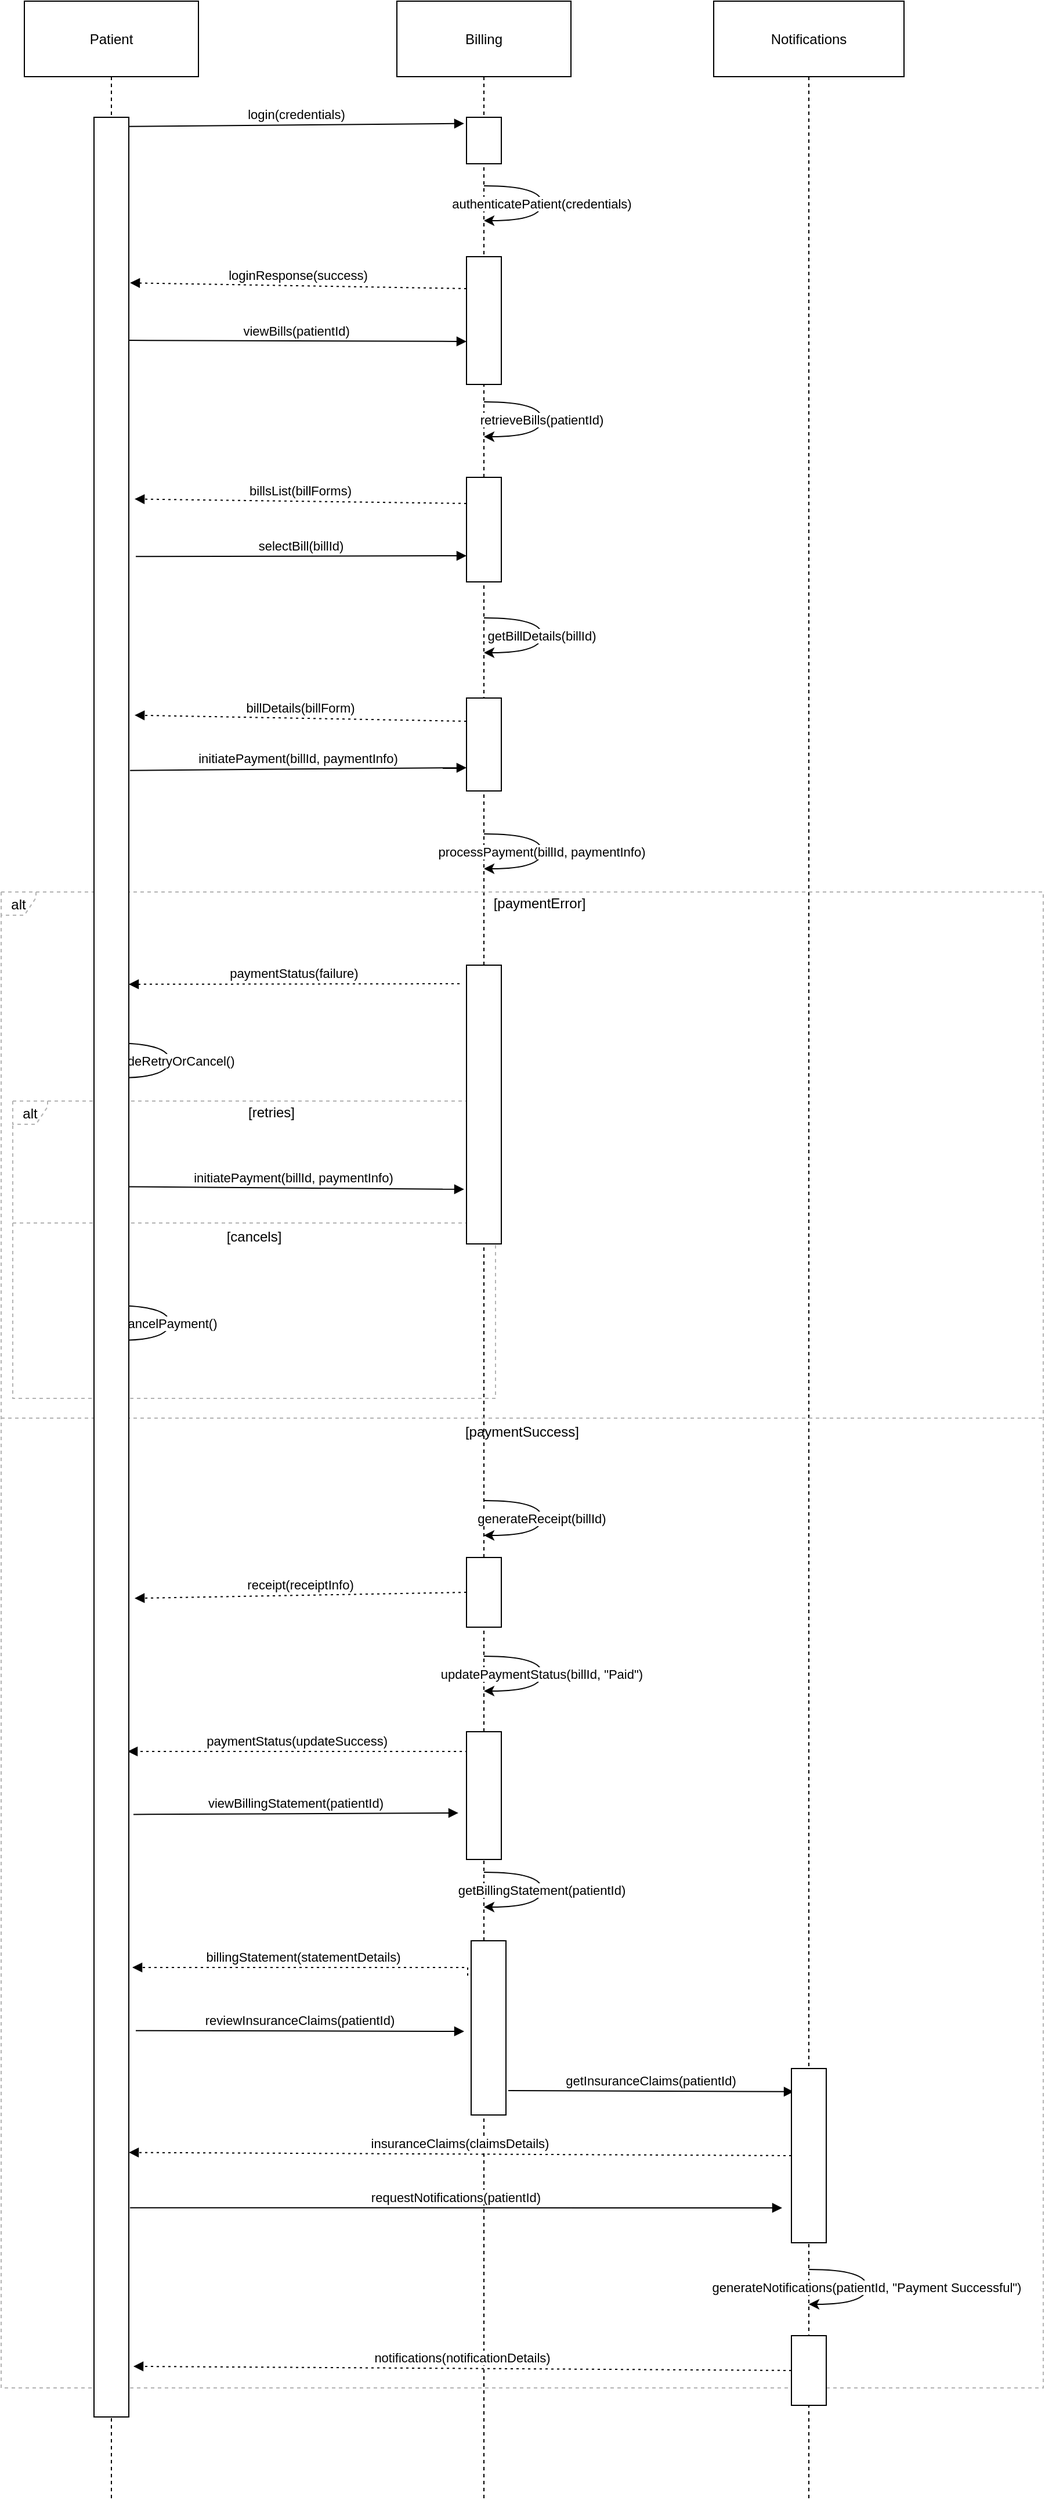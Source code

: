 <mxfile version="22.1.11" type="device">
  <diagram name="第 1 页" id="JB96hzalT-PHzTR9rZ6N">
    <mxGraphModel dx="1434" dy="-3930" grid="1" gridSize="10" guides="1" tooltips="1" connect="1" arrows="1" fold="1" page="1" pageScale="1" pageWidth="827" pageHeight="1169" math="0" shadow="0">
      <root>
        <mxCell id="0" />
        <mxCell id="1" parent="0" />
        <mxCell id="LJgANaCoyNPMsnwmoq_h-169" value="Patient" style="shape=umlLifeline;perimeter=lifelinePerimeter;whiteSpace=wrap;container=1;dropTarget=0;collapsible=0;recursiveResize=0;outlineConnect=0;portConstraint=eastwest;newEdgeStyle={&quot;edgeStyle&quot;:&quot;elbowEdgeStyle&quot;,&quot;elbow&quot;:&quot;vertical&quot;,&quot;curved&quot;:0,&quot;rounded&quot;:0};size=65;" vertex="1" parent="1">
          <mxGeometry x="35" y="5440" width="150" height="2150" as="geometry" />
        </mxCell>
        <mxCell id="LJgANaCoyNPMsnwmoq_h-170" value="Billing" style="shape=umlLifeline;perimeter=lifelinePerimeter;whiteSpace=wrap;container=1;dropTarget=0;collapsible=0;recursiveResize=0;outlineConnect=0;portConstraint=eastwest;newEdgeStyle={&quot;edgeStyle&quot;:&quot;elbowEdgeStyle&quot;,&quot;elbow&quot;:&quot;vertical&quot;,&quot;curved&quot;:0,&quot;rounded&quot;:0};size=65;" vertex="1" parent="1">
          <mxGeometry x="356" y="5440" width="150" height="2150" as="geometry" />
        </mxCell>
        <mxCell id="LJgANaCoyNPMsnwmoq_h-171" value="Notifications" style="shape=umlLifeline;perimeter=lifelinePerimeter;whiteSpace=wrap;container=1;dropTarget=0;collapsible=0;recursiveResize=0;outlineConnect=0;portConstraint=eastwest;newEdgeStyle={&quot;edgeStyle&quot;:&quot;elbowEdgeStyle&quot;,&quot;elbow&quot;:&quot;vertical&quot;,&quot;curved&quot;:0,&quot;rounded&quot;:0};size=65;" vertex="1" parent="1">
          <mxGeometry x="629" y="5440" width="164" height="2150" as="geometry" />
        </mxCell>
        <mxCell id="LJgANaCoyNPMsnwmoq_h-172" value="alt" style="shape=umlFrame;dashed=1;pointerEvents=0;dropTarget=0;strokeColor=#B3B3B3;height=20;width=30" vertex="1" parent="1">
          <mxGeometry x="25" y="6387" width="416" height="256" as="geometry" />
        </mxCell>
        <mxCell id="LJgANaCoyNPMsnwmoq_h-173" value="[retries]" style="text;strokeColor=none;fillColor=none;align=center;verticalAlign=middle;whiteSpace=wrap;" vertex="1" parent="LJgANaCoyNPMsnwmoq_h-172">
          <mxGeometry x="30" width="386" height="20" as="geometry" />
        </mxCell>
        <mxCell id="LJgANaCoyNPMsnwmoq_h-174" value="[cancels]" style="shape=line;dashed=1;whiteSpace=wrap;verticalAlign=top;labelPosition=center;verticalLabelPosition=middle;align=center;strokeColor=#B3B3B3;" vertex="1" parent="LJgANaCoyNPMsnwmoq_h-172">
          <mxGeometry y="103" width="416" height="4" as="geometry" />
        </mxCell>
        <mxCell id="LJgANaCoyNPMsnwmoq_h-175" value="alt" style="shape=umlFrame;dashed=1;pointerEvents=0;dropTarget=0;strokeColor=#B3B3B3;height=20;width=30" vertex="1" parent="1">
          <mxGeometry x="15" y="6207" width="898" height="1288" as="geometry" />
        </mxCell>
        <mxCell id="LJgANaCoyNPMsnwmoq_h-176" value="[paymentError]" style="text;strokeColor=none;fillColor=none;align=center;verticalAlign=middle;whiteSpace=wrap;" vertex="1" parent="LJgANaCoyNPMsnwmoq_h-175">
          <mxGeometry x="30" width="868" height="20" as="geometry" />
        </mxCell>
        <mxCell id="LJgANaCoyNPMsnwmoq_h-177" value="[paymentSuccess]" style="shape=line;dashed=1;whiteSpace=wrap;verticalAlign=top;labelPosition=center;verticalLabelPosition=middle;align=center;strokeColor=#B3B3B3;" vertex="1" parent="LJgANaCoyNPMsnwmoq_h-175">
          <mxGeometry y="451" width="898" height="4" as="geometry" />
        </mxCell>
        <mxCell id="LJgANaCoyNPMsnwmoq_h-178" value="login(credentials)" style="verticalAlign=bottom;endArrow=block;elbow=vertical;rounded=0;exitX=1;exitY=0.004;exitDx=0;exitDy=0;exitPerimeter=0;entryX=-0.067;entryY=0.133;entryDx=0;entryDy=0;entryPerimeter=0;" edge="1" parent="1" source="LJgANaCoyNPMsnwmoq_h-206" target="LJgANaCoyNPMsnwmoq_h-207">
          <mxGeometry relative="1" as="geometry" />
        </mxCell>
        <mxCell id="LJgANaCoyNPMsnwmoq_h-179" value="authenticatePatient(credentials)" style="curved=1;rounded=0;" edge="1" parent="1" source="LJgANaCoyNPMsnwmoq_h-170" target="LJgANaCoyNPMsnwmoq_h-170">
          <mxGeometry relative="1" as="geometry">
            <Array as="points">
              <mxPoint x="481" y="5599" />
              <mxPoint x="481" y="5629" />
            </Array>
          </mxGeometry>
        </mxCell>
        <mxCell id="LJgANaCoyNPMsnwmoq_h-180" value="loginResponse(success)" style="verticalAlign=bottom;endArrow=block;elbow=vertical;rounded=0;dashed=1;dashPattern=2 3;entryX=1.033;entryY=0.072;entryDx=0;entryDy=0;entryPerimeter=0;exitX=0;exitY=0.25;exitDx=0;exitDy=0;" edge="1" parent="1" source="LJgANaCoyNPMsnwmoq_h-209" target="LJgANaCoyNPMsnwmoq_h-206">
          <mxGeometry relative="1" as="geometry" />
        </mxCell>
        <mxCell id="LJgANaCoyNPMsnwmoq_h-181" value="viewBills(patientId)" style="verticalAlign=bottom;endArrow=block;edgeStyle=elbowEdgeStyle;elbow=vertical;curved=0;rounded=0;exitX=0.967;exitY=0.097;exitDx=0;exitDy=0;exitPerimeter=0;entryX=0;entryY=0.664;entryDx=0;entryDy=0;entryPerimeter=0;" edge="1" parent="1" source="LJgANaCoyNPMsnwmoq_h-206" target="LJgANaCoyNPMsnwmoq_h-209">
          <mxGeometry relative="1" as="geometry">
            <Array as="points">
              <mxPoint x="281" y="5733" />
            </Array>
          </mxGeometry>
        </mxCell>
        <mxCell id="LJgANaCoyNPMsnwmoq_h-182" value="retrieveBills(patientId)" style="curved=1;rounded=0;" edge="1" parent="1" source="LJgANaCoyNPMsnwmoq_h-170" target="LJgANaCoyNPMsnwmoq_h-170">
          <mxGeometry relative="1" as="geometry">
            <Array as="points">
              <mxPoint x="481" y="5785" />
              <mxPoint x="481" y="5815" />
            </Array>
          </mxGeometry>
        </mxCell>
        <mxCell id="LJgANaCoyNPMsnwmoq_h-183" value="billsList(billForms)" style="verticalAlign=bottom;endArrow=block;elbow=vertical;rounded=0;dashed=1;dashPattern=2 3;entryX=1.167;entryY=0.166;entryDx=0;entryDy=0;entryPerimeter=0;exitX=0;exitY=0.25;exitDx=0;exitDy=0;" edge="1" parent="1" source="LJgANaCoyNPMsnwmoq_h-210" target="LJgANaCoyNPMsnwmoq_h-206">
          <mxGeometry relative="1" as="geometry" />
        </mxCell>
        <mxCell id="LJgANaCoyNPMsnwmoq_h-184" value="selectBill(billId)" style="verticalAlign=bottom;endArrow=block;elbow=vertical;rounded=0;exitX=1.2;exitY=0.191;exitDx=0;exitDy=0;exitPerimeter=0;entryX=0;entryY=0.75;entryDx=0;entryDy=0;" edge="1" parent="1" source="LJgANaCoyNPMsnwmoq_h-206" target="LJgANaCoyNPMsnwmoq_h-210">
          <mxGeometry relative="1" as="geometry" />
        </mxCell>
        <mxCell id="LJgANaCoyNPMsnwmoq_h-185" value="getBillDetails(billId)" style="curved=1;rounded=0;" edge="1" parent="1" source="LJgANaCoyNPMsnwmoq_h-170" target="LJgANaCoyNPMsnwmoq_h-170">
          <mxGeometry relative="1" as="geometry">
            <Array as="points">
              <mxPoint x="481" y="5971" />
              <mxPoint x="481" y="6001" />
            </Array>
          </mxGeometry>
        </mxCell>
        <mxCell id="LJgANaCoyNPMsnwmoq_h-186" value="billDetails(billForm)" style="verticalAlign=bottom;endArrow=block;elbow=vertical;rounded=0;dashed=1;dashPattern=2 3;entryX=1.167;entryY=0.26;entryDx=0;entryDy=0;entryPerimeter=0;exitX=0;exitY=0.25;exitDx=0;exitDy=0;" edge="1" parent="1" source="LJgANaCoyNPMsnwmoq_h-211" target="LJgANaCoyNPMsnwmoq_h-206">
          <mxGeometry relative="1" as="geometry" />
        </mxCell>
        <mxCell id="LJgANaCoyNPMsnwmoq_h-187" value="initiatePayment(billId, paymentInfo)" style="verticalAlign=bottom;endArrow=block;elbow=vertical;rounded=0;exitX=1.033;exitY=0.284;exitDx=0;exitDy=0;exitPerimeter=0;entryX=0;entryY=0.75;entryDx=0;entryDy=0;" edge="1" parent="1" source="LJgANaCoyNPMsnwmoq_h-206" target="LJgANaCoyNPMsnwmoq_h-211">
          <mxGeometry relative="1" as="geometry" />
        </mxCell>
        <mxCell id="LJgANaCoyNPMsnwmoq_h-188" value="processPayment(billId, paymentInfo)" style="curved=1;rounded=0;" edge="1" parent="1" source="LJgANaCoyNPMsnwmoq_h-170" target="LJgANaCoyNPMsnwmoq_h-170">
          <mxGeometry relative="1" as="geometry">
            <Array as="points">
              <mxPoint x="481" y="6157" />
              <mxPoint x="481" y="6187" />
            </Array>
          </mxGeometry>
        </mxCell>
        <mxCell id="LJgANaCoyNPMsnwmoq_h-189" value="paymentStatus(failure)" style="verticalAlign=bottom;endArrow=block;elbow=vertical;rounded=0;dashed=1;dashPattern=2 3;entryX=1;entryY=0.377;entryDx=0;entryDy=0;entryPerimeter=0;" edge="1" parent="1" target="LJgANaCoyNPMsnwmoq_h-206">
          <mxGeometry relative="1" as="geometry">
            <mxPoint x="410" y="6286" as="sourcePoint" />
          </mxGeometry>
        </mxCell>
        <mxCell id="LJgANaCoyNPMsnwmoq_h-190" value="decideRetryOrCancel()" style="curved=1;rounded=0;" edge="1" parent="1" source="LJgANaCoyNPMsnwmoq_h-169" target="LJgANaCoyNPMsnwmoq_h-169">
          <mxGeometry relative="1" as="geometry">
            <Array as="points">
              <mxPoint x="160" y="6337" />
              <mxPoint x="160" y="6367" />
            </Array>
          </mxGeometry>
        </mxCell>
        <mxCell id="LJgANaCoyNPMsnwmoq_h-191" value="initiatePayment(billId, paymentInfo)" style="verticalAlign=bottom;endArrow=block;elbow=vertical;rounded=0;exitX=0.833;exitY=0.465;exitDx=0;exitDy=0;exitPerimeter=0;entryX=-0.067;entryY=0.804;entryDx=0;entryDy=0;entryPerimeter=0;" edge="1" parent="1" source="LJgANaCoyNPMsnwmoq_h-206" target="LJgANaCoyNPMsnwmoq_h-213">
          <mxGeometry relative="1" as="geometry" />
        </mxCell>
        <mxCell id="LJgANaCoyNPMsnwmoq_h-192" value="cancelPayment()" style="curved=1;rounded=0;" edge="1" parent="1" source="LJgANaCoyNPMsnwmoq_h-169" target="LJgANaCoyNPMsnwmoq_h-169">
          <mxGeometry relative="1" as="geometry">
            <Array as="points">
              <mxPoint x="160" y="6563" />
              <mxPoint x="160" y="6593" />
            </Array>
          </mxGeometry>
        </mxCell>
        <mxCell id="LJgANaCoyNPMsnwmoq_h-193" value="generateReceipt(billId)" style="curved=1;rounded=0;" edge="1" parent="1" source="LJgANaCoyNPMsnwmoq_h-170" target="LJgANaCoyNPMsnwmoq_h-170">
          <mxGeometry relative="1" as="geometry">
            <Array as="points">
              <mxPoint x="481" y="6731" />
              <mxPoint x="481" y="6761" />
            </Array>
          </mxGeometry>
        </mxCell>
        <mxCell id="LJgANaCoyNPMsnwmoq_h-194" value="receipt(receiptInfo)" style="verticalAlign=bottom;endArrow=block;elbow=vertical;rounded=0;dashed=1;dashPattern=2 3;entryX=1.167;entryY=0.644;entryDx=0;entryDy=0;entryPerimeter=0;exitX=0;exitY=0.5;exitDx=0;exitDy=0;" edge="1" parent="1" source="LJgANaCoyNPMsnwmoq_h-214" target="LJgANaCoyNPMsnwmoq_h-206">
          <mxGeometry relative="1" as="geometry" />
        </mxCell>
        <mxCell id="LJgANaCoyNPMsnwmoq_h-195" value="updatePaymentStatus(billId, &quot;Paid&quot;)" style="curved=1;rounded=0;" edge="1" parent="1" source="LJgANaCoyNPMsnwmoq_h-170" target="LJgANaCoyNPMsnwmoq_h-170">
          <mxGeometry relative="1" as="geometry">
            <Array as="points">
              <mxPoint x="481" y="6865" />
              <mxPoint x="481" y="6895" />
            </Array>
          </mxGeometry>
        </mxCell>
        <mxCell id="LJgANaCoyNPMsnwmoq_h-196" value="paymentStatus(updateSuccess)" style="verticalAlign=bottom;endArrow=block;edgeStyle=elbowEdgeStyle;elbow=vertical;curved=0;rounded=0;dashed=1;dashPattern=2 3;entryX=0.967;entryY=0.711;entryDx=0;entryDy=0;entryPerimeter=0;exitX=0;exitY=0.145;exitDx=0;exitDy=0;exitPerimeter=0;" edge="1" parent="1" source="LJgANaCoyNPMsnwmoq_h-215" target="LJgANaCoyNPMsnwmoq_h-206">
          <mxGeometry relative="1" as="geometry">
            <Array as="points">
              <mxPoint x="281" y="6947" />
            </Array>
          </mxGeometry>
        </mxCell>
        <mxCell id="LJgANaCoyNPMsnwmoq_h-197" value="viewBillingStatement(patientId)" style="verticalAlign=bottom;endArrow=block;elbow=vertical;rounded=0;exitX=1.133;exitY=0.738;exitDx=0;exitDy=0;exitPerimeter=0;entryX=-0.233;entryY=0.636;entryDx=0;entryDy=0;entryPerimeter=0;" edge="1" parent="1" source="LJgANaCoyNPMsnwmoq_h-206" target="LJgANaCoyNPMsnwmoq_h-215">
          <mxGeometry relative="1" as="geometry" />
        </mxCell>
        <mxCell id="LJgANaCoyNPMsnwmoq_h-198" value="getBillingStatement(patientId)" style="curved=1;rounded=0;" edge="1" parent="1" source="LJgANaCoyNPMsnwmoq_h-170" target="LJgANaCoyNPMsnwmoq_h-170">
          <mxGeometry relative="1" as="geometry">
            <Array as="points">
              <mxPoint x="481" y="7051" />
              <mxPoint x="481" y="7081" />
            </Array>
          </mxGeometry>
        </mxCell>
        <mxCell id="LJgANaCoyNPMsnwmoq_h-199" value="billingStatement(statementDetails)" style="verticalAlign=bottom;endArrow=block;edgeStyle=elbowEdgeStyle;elbow=vertical;curved=0;rounded=0;dashed=1;dashPattern=2 3;entryX=1.1;entryY=0.805;entryDx=0;entryDy=0;entryPerimeter=0;exitX=-0.1;exitY=0.2;exitDx=0;exitDy=0;exitPerimeter=0;" edge="1" parent="1" source="LJgANaCoyNPMsnwmoq_h-216" target="LJgANaCoyNPMsnwmoq_h-206">
          <mxGeometry relative="1" as="geometry">
            <Array as="points">
              <mxPoint x="281" y="7133" />
            </Array>
          </mxGeometry>
        </mxCell>
        <mxCell id="LJgANaCoyNPMsnwmoq_h-200" value="reviewInsuranceClaims(patientId)" style="verticalAlign=bottom;endArrow=block;elbow=vertical;rounded=0;exitX=1.2;exitY=0.832;exitDx=0;exitDy=0;exitPerimeter=0;entryX=-0.2;entryY=0.52;entryDx=0;entryDy=0;entryPerimeter=0;" edge="1" parent="1" source="LJgANaCoyNPMsnwmoq_h-206" target="LJgANaCoyNPMsnwmoq_h-216">
          <mxGeometry relative="1" as="geometry">
            <mxPoint x="390" y="7190" as="targetPoint" />
          </mxGeometry>
        </mxCell>
        <mxCell id="LJgANaCoyNPMsnwmoq_h-201" value="getInsuranceClaims(patientId)" style="verticalAlign=bottom;endArrow=block;elbow=vertical;rounded=0;exitX=1.067;exitY=0.86;exitDx=0;exitDy=0;exitPerimeter=0;entryX=0.067;entryY=0.133;entryDx=0;entryDy=0;entryPerimeter=0;" edge="1" parent="1" source="LJgANaCoyNPMsnwmoq_h-216" target="LJgANaCoyNPMsnwmoq_h-217">
          <mxGeometry relative="1" as="geometry" />
        </mxCell>
        <mxCell id="LJgANaCoyNPMsnwmoq_h-202" value="insuranceClaims(claimsDetails)" style="verticalAlign=bottom;endArrow=block;elbow=vertical;rounded=0;dashed=1;dashPattern=2 3;entryX=1;entryY=0.885;entryDx=0;entryDy=0;entryPerimeter=0;exitX=0;exitY=0.5;exitDx=0;exitDy=0;" edge="1" parent="1" source="LJgANaCoyNPMsnwmoq_h-217" target="LJgANaCoyNPMsnwmoq_h-206">
          <mxGeometry relative="1" as="geometry" />
        </mxCell>
        <mxCell id="LJgANaCoyNPMsnwmoq_h-203" value="requestNotifications(patientId)" style="verticalAlign=bottom;endArrow=block;elbow=vertical;rounded=0;exitX=1.033;exitY=0.909;exitDx=0;exitDy=0;exitPerimeter=0;entryX=-0.267;entryY=0.8;entryDx=0;entryDy=0;entryPerimeter=0;" edge="1" parent="1" source="LJgANaCoyNPMsnwmoq_h-206" target="LJgANaCoyNPMsnwmoq_h-217">
          <mxGeometry relative="1" as="geometry" />
        </mxCell>
        <mxCell id="LJgANaCoyNPMsnwmoq_h-204" value="generateNotifications(patientId, &quot;Payment Successful&quot;)" style="curved=1;rounded=0;" edge="1" parent="1" source="LJgANaCoyNPMsnwmoq_h-171" target="LJgANaCoyNPMsnwmoq_h-171">
          <mxGeometry relative="1" as="geometry">
            <Array as="points">
              <mxPoint x="761" y="7393" />
              <mxPoint x="761" y="7423" />
            </Array>
          </mxGeometry>
        </mxCell>
        <mxCell id="LJgANaCoyNPMsnwmoq_h-205" value="notifications(notificationDetails)" style="verticalAlign=bottom;endArrow=block;elbow=vertical;rounded=0;dashed=1;dashPattern=2 3;entryX=1.133;entryY=0.978;entryDx=0;entryDy=0;entryPerimeter=0;exitX=0;exitY=0.5;exitDx=0;exitDy=0;" edge="1" parent="1" source="LJgANaCoyNPMsnwmoq_h-218" target="LJgANaCoyNPMsnwmoq_h-206">
          <mxGeometry relative="1" as="geometry" />
        </mxCell>
        <mxCell id="LJgANaCoyNPMsnwmoq_h-206" value="" style="rounded=0;whiteSpace=wrap;html=1;" vertex="1" parent="1">
          <mxGeometry x="95" y="5540" width="30" height="1980" as="geometry" />
        </mxCell>
        <mxCell id="LJgANaCoyNPMsnwmoq_h-207" value="" style="rounded=0;whiteSpace=wrap;html=1;" vertex="1" parent="1">
          <mxGeometry x="416" y="5540" width="30" height="40" as="geometry" />
        </mxCell>
        <mxCell id="LJgANaCoyNPMsnwmoq_h-209" value="" style="rounded=0;whiteSpace=wrap;html=1;" vertex="1" parent="1">
          <mxGeometry x="416" y="5660" width="30" height="110" as="geometry" />
        </mxCell>
        <mxCell id="LJgANaCoyNPMsnwmoq_h-210" value="" style="rounded=0;whiteSpace=wrap;html=1;" vertex="1" parent="1">
          <mxGeometry x="416" y="5850" width="30" height="90" as="geometry" />
        </mxCell>
        <mxCell id="LJgANaCoyNPMsnwmoq_h-211" value="" style="rounded=0;whiteSpace=wrap;html=1;" vertex="1" parent="1">
          <mxGeometry x="416" y="6040" width="30" height="80" as="geometry" />
        </mxCell>
        <mxCell id="LJgANaCoyNPMsnwmoq_h-213" value="" style="rounded=0;whiteSpace=wrap;html=1;" vertex="1" parent="1">
          <mxGeometry x="416" y="6270" width="30" height="240" as="geometry" />
        </mxCell>
        <mxCell id="LJgANaCoyNPMsnwmoq_h-214" value="" style="rounded=0;whiteSpace=wrap;html=1;" vertex="1" parent="1">
          <mxGeometry x="416" y="6780" width="30" height="60" as="geometry" />
        </mxCell>
        <mxCell id="LJgANaCoyNPMsnwmoq_h-215" value="" style="rounded=0;whiteSpace=wrap;html=1;" vertex="1" parent="1">
          <mxGeometry x="416" y="6930" width="30" height="110" as="geometry" />
        </mxCell>
        <mxCell id="LJgANaCoyNPMsnwmoq_h-216" value="" style="rounded=0;whiteSpace=wrap;html=1;" vertex="1" parent="1">
          <mxGeometry x="420" y="7110" width="30" height="150" as="geometry" />
        </mxCell>
        <mxCell id="LJgANaCoyNPMsnwmoq_h-217" value="" style="rounded=0;whiteSpace=wrap;html=1;" vertex="1" parent="1">
          <mxGeometry x="696" y="7220" width="30" height="150" as="geometry" />
        </mxCell>
        <mxCell id="LJgANaCoyNPMsnwmoq_h-218" value="" style="rounded=0;whiteSpace=wrap;html=1;" vertex="1" parent="1">
          <mxGeometry x="696" y="7450" width="30" height="60" as="geometry" />
        </mxCell>
      </root>
    </mxGraphModel>
  </diagram>
</mxfile>
